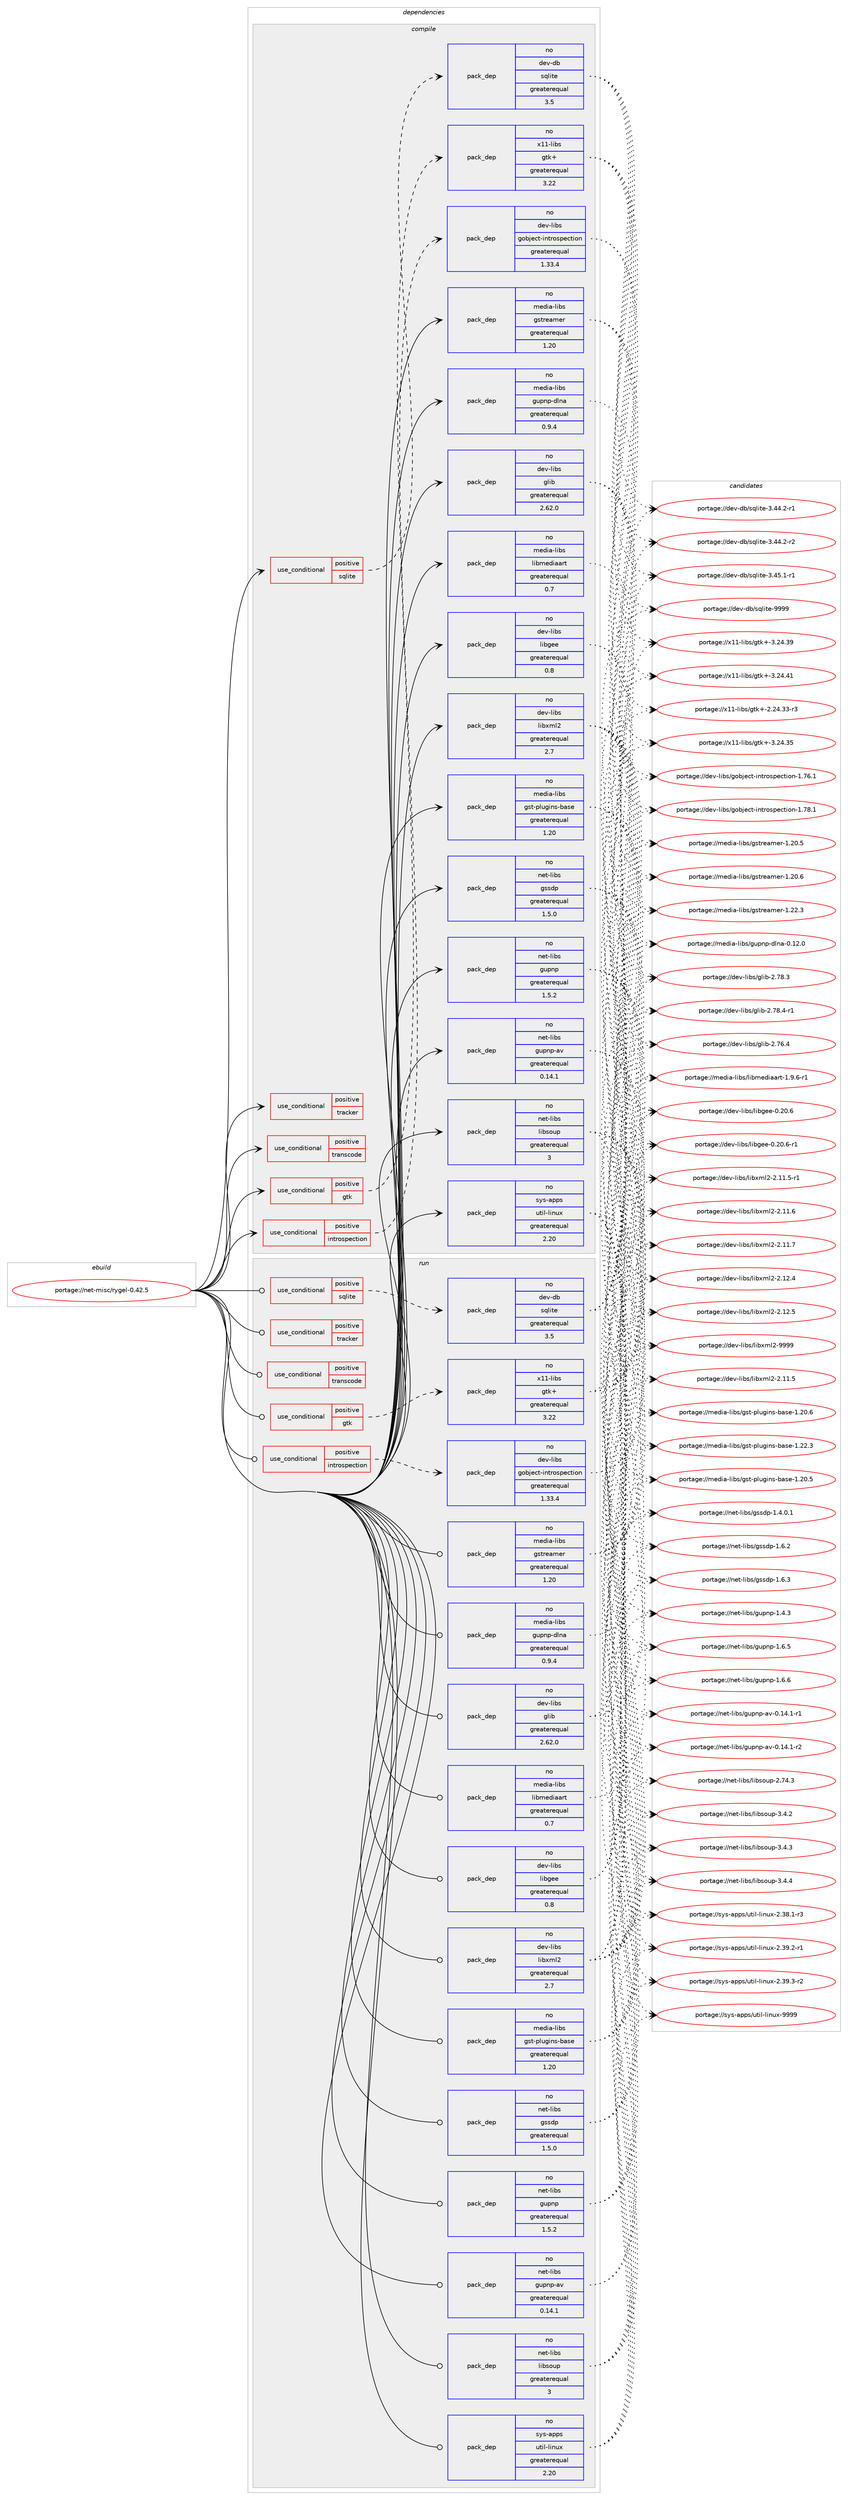 digraph prolog {

# *************
# Graph options
# *************

newrank=true;
concentrate=true;
compound=true;
graph [rankdir=LR,fontname=Helvetica,fontsize=10,ranksep=1.5];#, ranksep=2.5, nodesep=0.2];
edge  [arrowhead=vee];
node  [fontname=Helvetica,fontsize=10];

# **********
# The ebuild
# **********

subgraph cluster_leftcol {
color=gray;
rank=same;
label=<<i>ebuild</i>>;
id [label="portage://net-misc/rygel-0.42.5", color=red, width=4, href="../net-misc/rygel-0.42.5.svg"];
}

# ****************
# The dependencies
# ****************

subgraph cluster_midcol {
color=gray;
label=<<i>dependencies</i>>;
subgraph cluster_compile {
fillcolor="#eeeeee";
style=filled;
label=<<i>compile</i>>;
subgraph cond5791 {
dependency8133 [label=<<TABLE BORDER="0" CELLBORDER="1" CELLSPACING="0" CELLPADDING="4"><TR><TD ROWSPAN="3" CELLPADDING="10">use_conditional</TD></TR><TR><TD>positive</TD></TR><TR><TD>gtk</TD></TR></TABLE>>, shape=none, color=red];
subgraph pack2277 {
dependency8134 [label=<<TABLE BORDER="0" CELLBORDER="1" CELLSPACING="0" CELLPADDING="4" WIDTH="220"><TR><TD ROWSPAN="6" CELLPADDING="30">pack_dep</TD></TR><TR><TD WIDTH="110">no</TD></TR><TR><TD>x11-libs</TD></TR><TR><TD>gtk+</TD></TR><TR><TD>greaterequal</TD></TR><TR><TD>3.22</TD></TR></TABLE>>, shape=none, color=blue];
}
dependency8133:e -> dependency8134:w [weight=20,style="dashed",arrowhead="vee"];
}
id:e -> dependency8133:w [weight=20,style="solid",arrowhead="vee"];
subgraph cond5792 {
dependency8135 [label=<<TABLE BORDER="0" CELLBORDER="1" CELLSPACING="0" CELLPADDING="4"><TR><TD ROWSPAN="3" CELLPADDING="10">use_conditional</TD></TR><TR><TD>positive</TD></TR><TR><TD>introspection</TD></TR></TABLE>>, shape=none, color=red];
subgraph pack2278 {
dependency8136 [label=<<TABLE BORDER="0" CELLBORDER="1" CELLSPACING="0" CELLPADDING="4" WIDTH="220"><TR><TD ROWSPAN="6" CELLPADDING="30">pack_dep</TD></TR><TR><TD WIDTH="110">no</TD></TR><TR><TD>dev-libs</TD></TR><TR><TD>gobject-introspection</TD></TR><TR><TD>greaterequal</TD></TR><TR><TD>1.33.4</TD></TR></TABLE>>, shape=none, color=blue];
}
dependency8135:e -> dependency8136:w [weight=20,style="dashed",arrowhead="vee"];
}
id:e -> dependency8135:w [weight=20,style="solid",arrowhead="vee"];
subgraph cond5793 {
dependency8137 [label=<<TABLE BORDER="0" CELLBORDER="1" CELLSPACING="0" CELLPADDING="4"><TR><TD ROWSPAN="3" CELLPADDING="10">use_conditional</TD></TR><TR><TD>positive</TD></TR><TR><TD>sqlite</TD></TR></TABLE>>, shape=none, color=red];
subgraph pack2279 {
dependency8138 [label=<<TABLE BORDER="0" CELLBORDER="1" CELLSPACING="0" CELLPADDING="4" WIDTH="220"><TR><TD ROWSPAN="6" CELLPADDING="30">pack_dep</TD></TR><TR><TD WIDTH="110">no</TD></TR><TR><TD>dev-db</TD></TR><TR><TD>sqlite</TD></TR><TR><TD>greaterequal</TD></TR><TR><TD>3.5</TD></TR></TABLE>>, shape=none, color=blue];
}
dependency8137:e -> dependency8138:w [weight=20,style="dashed",arrowhead="vee"];
# *** BEGIN UNKNOWN DEPENDENCY TYPE (TODO) ***
# dependency8137 -> package_dependency(portage://net-misc/rygel-0.42.5,install,no,dev-libs,libunistring,none,[,,],any_same_slot,[])
# *** END UNKNOWN DEPENDENCY TYPE (TODO) ***

}
id:e -> dependency8137:w [weight=20,style="solid",arrowhead="vee"];
subgraph cond5794 {
dependency8139 [label=<<TABLE BORDER="0" CELLBORDER="1" CELLSPACING="0" CELLPADDING="4"><TR><TD ROWSPAN="3" CELLPADDING="10">use_conditional</TD></TR><TR><TD>positive</TD></TR><TR><TD>tracker</TD></TR></TABLE>>, shape=none, color=red];
# *** BEGIN UNKNOWN DEPENDENCY TYPE (TODO) ***
# dependency8139 -> package_dependency(portage://net-misc/rygel-0.42.5,install,no,app-misc,tracker,none,[,,],[slot(3),equal],[use(enable(vala),positive)])
# *** END UNKNOWN DEPENDENCY TYPE (TODO) ***

}
id:e -> dependency8139:w [weight=20,style="solid",arrowhead="vee"];
subgraph cond5795 {
dependency8140 [label=<<TABLE BORDER="0" CELLBORDER="1" CELLSPACING="0" CELLPADDING="4"><TR><TD ROWSPAN="3" CELLPADDING="10">use_conditional</TD></TR><TR><TD>positive</TD></TR><TR><TD>transcode</TD></TR></TABLE>>, shape=none, color=red];
# *** BEGIN UNKNOWN DEPENDENCY TYPE (TODO) ***
# dependency8140 -> package_dependency(portage://net-misc/rygel-0.42.5,install,no,media-libs,gst-plugins-bad,none,[,,],[slot(1.0)],[])
# *** END UNKNOWN DEPENDENCY TYPE (TODO) ***

# *** BEGIN UNKNOWN DEPENDENCY TYPE (TODO) ***
# dependency8140 -> package_dependency(portage://net-misc/rygel-0.42.5,install,no,media-plugins,gst-plugins-twolame,none,[,,],[slot(1.0)],[])
# *** END UNKNOWN DEPENDENCY TYPE (TODO) ***

# *** BEGIN UNKNOWN DEPENDENCY TYPE (TODO) ***
# dependency8140 -> package_dependency(portage://net-misc/rygel-0.42.5,install,no,media-plugins,gst-plugins-libav,none,[,,],[slot(1.0)],[])
# *** END UNKNOWN DEPENDENCY TYPE (TODO) ***

}
id:e -> dependency8140:w [weight=20,style="solid",arrowhead="vee"];
subgraph pack2280 {
dependency8141 [label=<<TABLE BORDER="0" CELLBORDER="1" CELLSPACING="0" CELLPADDING="4" WIDTH="220"><TR><TD ROWSPAN="6" CELLPADDING="30">pack_dep</TD></TR><TR><TD WIDTH="110">no</TD></TR><TR><TD>dev-libs</TD></TR><TR><TD>glib</TD></TR><TR><TD>greaterequal</TD></TR><TR><TD>2.62.0</TD></TR></TABLE>>, shape=none, color=blue];
}
id:e -> dependency8141:w [weight=20,style="solid",arrowhead="vee"];
subgraph pack2281 {
dependency8142 [label=<<TABLE BORDER="0" CELLBORDER="1" CELLSPACING="0" CELLPADDING="4" WIDTH="220"><TR><TD ROWSPAN="6" CELLPADDING="30">pack_dep</TD></TR><TR><TD WIDTH="110">no</TD></TR><TR><TD>dev-libs</TD></TR><TR><TD>libgee</TD></TR><TR><TD>greaterequal</TD></TR><TR><TD>0.8</TD></TR></TABLE>>, shape=none, color=blue];
}
id:e -> dependency8142:w [weight=20,style="solid",arrowhead="vee"];
subgraph pack2282 {
dependency8143 [label=<<TABLE BORDER="0" CELLBORDER="1" CELLSPACING="0" CELLPADDING="4" WIDTH="220"><TR><TD ROWSPAN="6" CELLPADDING="30">pack_dep</TD></TR><TR><TD WIDTH="110">no</TD></TR><TR><TD>dev-libs</TD></TR><TR><TD>libxml2</TD></TR><TR><TD>greaterequal</TD></TR><TR><TD>2.7</TD></TR></TABLE>>, shape=none, color=blue];
}
id:e -> dependency8143:w [weight=20,style="solid",arrowhead="vee"];
subgraph pack2283 {
dependency8144 [label=<<TABLE BORDER="0" CELLBORDER="1" CELLSPACING="0" CELLPADDING="4" WIDTH="220"><TR><TD ROWSPAN="6" CELLPADDING="30">pack_dep</TD></TR><TR><TD WIDTH="110">no</TD></TR><TR><TD>media-libs</TD></TR><TR><TD>gst-plugins-base</TD></TR><TR><TD>greaterequal</TD></TR><TR><TD>1.20</TD></TR></TABLE>>, shape=none, color=blue];
}
id:e -> dependency8144:w [weight=20,style="solid",arrowhead="vee"];
subgraph pack2284 {
dependency8145 [label=<<TABLE BORDER="0" CELLBORDER="1" CELLSPACING="0" CELLPADDING="4" WIDTH="220"><TR><TD ROWSPAN="6" CELLPADDING="30">pack_dep</TD></TR><TR><TD WIDTH="110">no</TD></TR><TR><TD>media-libs</TD></TR><TR><TD>gstreamer</TD></TR><TR><TD>greaterequal</TD></TR><TR><TD>1.20</TD></TR></TABLE>>, shape=none, color=blue];
}
id:e -> dependency8145:w [weight=20,style="solid",arrowhead="vee"];
# *** BEGIN UNKNOWN DEPENDENCY TYPE (TODO) ***
# id -> package_dependency(portage://net-misc/rygel-0.42.5,install,no,media-libs,gstreamer-editing-services,none,[,,],[slot(1.0)],[])
# *** END UNKNOWN DEPENDENCY TYPE (TODO) ***

subgraph pack2285 {
dependency8146 [label=<<TABLE BORDER="0" CELLBORDER="1" CELLSPACING="0" CELLPADDING="4" WIDTH="220"><TR><TD ROWSPAN="6" CELLPADDING="30">pack_dep</TD></TR><TR><TD WIDTH="110">no</TD></TR><TR><TD>media-libs</TD></TR><TR><TD>gupnp-dlna</TD></TR><TR><TD>greaterequal</TD></TR><TR><TD>0.9.4</TD></TR></TABLE>>, shape=none, color=blue];
}
id:e -> dependency8146:w [weight=20,style="solid",arrowhead="vee"];
subgraph pack2286 {
dependency8147 [label=<<TABLE BORDER="0" CELLBORDER="1" CELLSPACING="0" CELLPADDING="4" WIDTH="220"><TR><TD ROWSPAN="6" CELLPADDING="30">pack_dep</TD></TR><TR><TD WIDTH="110">no</TD></TR><TR><TD>media-libs</TD></TR><TR><TD>libmediaart</TD></TR><TR><TD>greaterequal</TD></TR><TR><TD>0.7</TD></TR></TABLE>>, shape=none, color=blue];
}
id:e -> dependency8147:w [weight=20,style="solid",arrowhead="vee"];
# *** BEGIN UNKNOWN DEPENDENCY TYPE (TODO) ***
# id -> package_dependency(portage://net-misc/rygel-0.42.5,install,no,media-plugins,gst-plugins-soup,none,[,,],[slot(1.0)],[])
# *** END UNKNOWN DEPENDENCY TYPE (TODO) ***

subgraph pack2287 {
dependency8148 [label=<<TABLE BORDER="0" CELLBORDER="1" CELLSPACING="0" CELLPADDING="4" WIDTH="220"><TR><TD ROWSPAN="6" CELLPADDING="30">pack_dep</TD></TR><TR><TD WIDTH="110">no</TD></TR><TR><TD>net-libs</TD></TR><TR><TD>gssdp</TD></TR><TR><TD>greaterequal</TD></TR><TR><TD>1.5.0</TD></TR></TABLE>>, shape=none, color=blue];
}
id:e -> dependency8148:w [weight=20,style="solid",arrowhead="vee"];
subgraph pack2288 {
dependency8149 [label=<<TABLE BORDER="0" CELLBORDER="1" CELLSPACING="0" CELLPADDING="4" WIDTH="220"><TR><TD ROWSPAN="6" CELLPADDING="30">pack_dep</TD></TR><TR><TD WIDTH="110">no</TD></TR><TR><TD>net-libs</TD></TR><TR><TD>gupnp</TD></TR><TR><TD>greaterequal</TD></TR><TR><TD>1.5.2</TD></TR></TABLE>>, shape=none, color=blue];
}
id:e -> dependency8149:w [weight=20,style="solid",arrowhead="vee"];
subgraph pack2289 {
dependency8150 [label=<<TABLE BORDER="0" CELLBORDER="1" CELLSPACING="0" CELLPADDING="4" WIDTH="220"><TR><TD ROWSPAN="6" CELLPADDING="30">pack_dep</TD></TR><TR><TD WIDTH="110">no</TD></TR><TR><TD>net-libs</TD></TR><TR><TD>gupnp-av</TD></TR><TR><TD>greaterequal</TD></TR><TR><TD>0.14.1</TD></TR></TABLE>>, shape=none, color=blue];
}
id:e -> dependency8150:w [weight=20,style="solid",arrowhead="vee"];
subgraph pack2290 {
dependency8151 [label=<<TABLE BORDER="0" CELLBORDER="1" CELLSPACING="0" CELLPADDING="4" WIDTH="220"><TR><TD ROWSPAN="6" CELLPADDING="30">pack_dep</TD></TR><TR><TD WIDTH="110">no</TD></TR><TR><TD>net-libs</TD></TR><TR><TD>libsoup</TD></TR><TR><TD>greaterequal</TD></TR><TR><TD>3</TD></TR></TABLE>>, shape=none, color=blue];
}
id:e -> dependency8151:w [weight=20,style="solid",arrowhead="vee"];
subgraph pack2291 {
dependency8152 [label=<<TABLE BORDER="0" CELLBORDER="1" CELLSPACING="0" CELLPADDING="4" WIDTH="220"><TR><TD ROWSPAN="6" CELLPADDING="30">pack_dep</TD></TR><TR><TD WIDTH="110">no</TD></TR><TR><TD>sys-apps</TD></TR><TR><TD>util-linux</TD></TR><TR><TD>greaterequal</TD></TR><TR><TD>2.20</TD></TR></TABLE>>, shape=none, color=blue];
}
id:e -> dependency8152:w [weight=20,style="solid",arrowhead="vee"];
# *** BEGIN UNKNOWN DEPENDENCY TYPE (TODO) ***
# id -> package_dependency(portage://net-misc/rygel-0.42.5,install,no,x11-libs,gdk-pixbuf,none,[,,],[slot(2)],[])
# *** END UNKNOWN DEPENDENCY TYPE (TODO) ***

# *** BEGIN UNKNOWN DEPENDENCY TYPE (TODO) ***
# id -> package_dependency(portage://net-misc/rygel-0.42.5,install,no,x11-libs,libX11,none,[,,],[],[])
# *** END UNKNOWN DEPENDENCY TYPE (TODO) ***

# *** BEGIN UNKNOWN DEPENDENCY TYPE (TODO) ***
# id -> package_dependency(portage://net-misc/rygel-0.42.5,install,no,x11-misc,shared-mime-info,none,[,,],[],[])
# *** END UNKNOWN DEPENDENCY TYPE (TODO) ***

}
subgraph cluster_compileandrun {
fillcolor="#eeeeee";
style=filled;
label=<<i>compile and run</i>>;
}
subgraph cluster_run {
fillcolor="#eeeeee";
style=filled;
label=<<i>run</i>>;
subgraph cond5796 {
dependency8153 [label=<<TABLE BORDER="0" CELLBORDER="1" CELLSPACING="0" CELLPADDING="4"><TR><TD ROWSPAN="3" CELLPADDING="10">use_conditional</TD></TR><TR><TD>positive</TD></TR><TR><TD>gtk</TD></TR></TABLE>>, shape=none, color=red];
subgraph pack2292 {
dependency8154 [label=<<TABLE BORDER="0" CELLBORDER="1" CELLSPACING="0" CELLPADDING="4" WIDTH="220"><TR><TD ROWSPAN="6" CELLPADDING="30">pack_dep</TD></TR><TR><TD WIDTH="110">no</TD></TR><TR><TD>x11-libs</TD></TR><TR><TD>gtk+</TD></TR><TR><TD>greaterequal</TD></TR><TR><TD>3.22</TD></TR></TABLE>>, shape=none, color=blue];
}
dependency8153:e -> dependency8154:w [weight=20,style="dashed",arrowhead="vee"];
}
id:e -> dependency8153:w [weight=20,style="solid",arrowhead="odot"];
subgraph cond5797 {
dependency8155 [label=<<TABLE BORDER="0" CELLBORDER="1" CELLSPACING="0" CELLPADDING="4"><TR><TD ROWSPAN="3" CELLPADDING="10">use_conditional</TD></TR><TR><TD>positive</TD></TR><TR><TD>introspection</TD></TR></TABLE>>, shape=none, color=red];
subgraph pack2293 {
dependency8156 [label=<<TABLE BORDER="0" CELLBORDER="1" CELLSPACING="0" CELLPADDING="4" WIDTH="220"><TR><TD ROWSPAN="6" CELLPADDING="30">pack_dep</TD></TR><TR><TD WIDTH="110">no</TD></TR><TR><TD>dev-libs</TD></TR><TR><TD>gobject-introspection</TD></TR><TR><TD>greaterequal</TD></TR><TR><TD>1.33.4</TD></TR></TABLE>>, shape=none, color=blue];
}
dependency8155:e -> dependency8156:w [weight=20,style="dashed",arrowhead="vee"];
}
id:e -> dependency8155:w [weight=20,style="solid",arrowhead="odot"];
subgraph cond5798 {
dependency8157 [label=<<TABLE BORDER="0" CELLBORDER="1" CELLSPACING="0" CELLPADDING="4"><TR><TD ROWSPAN="3" CELLPADDING="10">use_conditional</TD></TR><TR><TD>positive</TD></TR><TR><TD>sqlite</TD></TR></TABLE>>, shape=none, color=red];
subgraph pack2294 {
dependency8158 [label=<<TABLE BORDER="0" CELLBORDER="1" CELLSPACING="0" CELLPADDING="4" WIDTH="220"><TR><TD ROWSPAN="6" CELLPADDING="30">pack_dep</TD></TR><TR><TD WIDTH="110">no</TD></TR><TR><TD>dev-db</TD></TR><TR><TD>sqlite</TD></TR><TR><TD>greaterequal</TD></TR><TR><TD>3.5</TD></TR></TABLE>>, shape=none, color=blue];
}
dependency8157:e -> dependency8158:w [weight=20,style="dashed",arrowhead="vee"];
# *** BEGIN UNKNOWN DEPENDENCY TYPE (TODO) ***
# dependency8157 -> package_dependency(portage://net-misc/rygel-0.42.5,run,no,dev-libs,libunistring,none,[,,],any_same_slot,[])
# *** END UNKNOWN DEPENDENCY TYPE (TODO) ***

}
id:e -> dependency8157:w [weight=20,style="solid",arrowhead="odot"];
subgraph cond5799 {
dependency8159 [label=<<TABLE BORDER="0" CELLBORDER="1" CELLSPACING="0" CELLPADDING="4"><TR><TD ROWSPAN="3" CELLPADDING="10">use_conditional</TD></TR><TR><TD>positive</TD></TR><TR><TD>tracker</TD></TR></TABLE>>, shape=none, color=red];
# *** BEGIN UNKNOWN DEPENDENCY TYPE (TODO) ***
# dependency8159 -> package_dependency(portage://net-misc/rygel-0.42.5,run,no,app-misc,tracker,none,[,,],[slot(3),equal],[use(enable(vala),positive)])
# *** END UNKNOWN DEPENDENCY TYPE (TODO) ***

}
id:e -> dependency8159:w [weight=20,style="solid",arrowhead="odot"];
subgraph cond5800 {
dependency8160 [label=<<TABLE BORDER="0" CELLBORDER="1" CELLSPACING="0" CELLPADDING="4"><TR><TD ROWSPAN="3" CELLPADDING="10">use_conditional</TD></TR><TR><TD>positive</TD></TR><TR><TD>transcode</TD></TR></TABLE>>, shape=none, color=red];
# *** BEGIN UNKNOWN DEPENDENCY TYPE (TODO) ***
# dependency8160 -> package_dependency(portage://net-misc/rygel-0.42.5,run,no,media-libs,gst-plugins-bad,none,[,,],[slot(1.0)],[])
# *** END UNKNOWN DEPENDENCY TYPE (TODO) ***

# *** BEGIN UNKNOWN DEPENDENCY TYPE (TODO) ***
# dependency8160 -> package_dependency(portage://net-misc/rygel-0.42.5,run,no,media-plugins,gst-plugins-twolame,none,[,,],[slot(1.0)],[])
# *** END UNKNOWN DEPENDENCY TYPE (TODO) ***

# *** BEGIN UNKNOWN DEPENDENCY TYPE (TODO) ***
# dependency8160 -> package_dependency(portage://net-misc/rygel-0.42.5,run,no,media-plugins,gst-plugins-libav,none,[,,],[slot(1.0)],[])
# *** END UNKNOWN DEPENDENCY TYPE (TODO) ***

}
id:e -> dependency8160:w [weight=20,style="solid",arrowhead="odot"];
subgraph pack2295 {
dependency8161 [label=<<TABLE BORDER="0" CELLBORDER="1" CELLSPACING="0" CELLPADDING="4" WIDTH="220"><TR><TD ROWSPAN="6" CELLPADDING="30">pack_dep</TD></TR><TR><TD WIDTH="110">no</TD></TR><TR><TD>dev-libs</TD></TR><TR><TD>glib</TD></TR><TR><TD>greaterequal</TD></TR><TR><TD>2.62.0</TD></TR></TABLE>>, shape=none, color=blue];
}
id:e -> dependency8161:w [weight=20,style="solid",arrowhead="odot"];
subgraph pack2296 {
dependency8162 [label=<<TABLE BORDER="0" CELLBORDER="1" CELLSPACING="0" CELLPADDING="4" WIDTH="220"><TR><TD ROWSPAN="6" CELLPADDING="30">pack_dep</TD></TR><TR><TD WIDTH="110">no</TD></TR><TR><TD>dev-libs</TD></TR><TR><TD>libgee</TD></TR><TR><TD>greaterequal</TD></TR><TR><TD>0.8</TD></TR></TABLE>>, shape=none, color=blue];
}
id:e -> dependency8162:w [weight=20,style="solid",arrowhead="odot"];
subgraph pack2297 {
dependency8163 [label=<<TABLE BORDER="0" CELLBORDER="1" CELLSPACING="0" CELLPADDING="4" WIDTH="220"><TR><TD ROWSPAN="6" CELLPADDING="30">pack_dep</TD></TR><TR><TD WIDTH="110">no</TD></TR><TR><TD>dev-libs</TD></TR><TR><TD>libxml2</TD></TR><TR><TD>greaterequal</TD></TR><TR><TD>2.7</TD></TR></TABLE>>, shape=none, color=blue];
}
id:e -> dependency8163:w [weight=20,style="solid",arrowhead="odot"];
subgraph pack2298 {
dependency8164 [label=<<TABLE BORDER="0" CELLBORDER="1" CELLSPACING="0" CELLPADDING="4" WIDTH="220"><TR><TD ROWSPAN="6" CELLPADDING="30">pack_dep</TD></TR><TR><TD WIDTH="110">no</TD></TR><TR><TD>media-libs</TD></TR><TR><TD>gst-plugins-base</TD></TR><TR><TD>greaterequal</TD></TR><TR><TD>1.20</TD></TR></TABLE>>, shape=none, color=blue];
}
id:e -> dependency8164:w [weight=20,style="solid",arrowhead="odot"];
subgraph pack2299 {
dependency8165 [label=<<TABLE BORDER="0" CELLBORDER="1" CELLSPACING="0" CELLPADDING="4" WIDTH="220"><TR><TD ROWSPAN="6" CELLPADDING="30">pack_dep</TD></TR><TR><TD WIDTH="110">no</TD></TR><TR><TD>media-libs</TD></TR><TR><TD>gstreamer</TD></TR><TR><TD>greaterequal</TD></TR><TR><TD>1.20</TD></TR></TABLE>>, shape=none, color=blue];
}
id:e -> dependency8165:w [weight=20,style="solid",arrowhead="odot"];
# *** BEGIN UNKNOWN DEPENDENCY TYPE (TODO) ***
# id -> package_dependency(portage://net-misc/rygel-0.42.5,run,no,media-libs,gstreamer-editing-services,none,[,,],[slot(1.0)],[])
# *** END UNKNOWN DEPENDENCY TYPE (TODO) ***

subgraph pack2300 {
dependency8166 [label=<<TABLE BORDER="0" CELLBORDER="1" CELLSPACING="0" CELLPADDING="4" WIDTH="220"><TR><TD ROWSPAN="6" CELLPADDING="30">pack_dep</TD></TR><TR><TD WIDTH="110">no</TD></TR><TR><TD>media-libs</TD></TR><TR><TD>gupnp-dlna</TD></TR><TR><TD>greaterequal</TD></TR><TR><TD>0.9.4</TD></TR></TABLE>>, shape=none, color=blue];
}
id:e -> dependency8166:w [weight=20,style="solid",arrowhead="odot"];
subgraph pack2301 {
dependency8167 [label=<<TABLE BORDER="0" CELLBORDER="1" CELLSPACING="0" CELLPADDING="4" WIDTH="220"><TR><TD ROWSPAN="6" CELLPADDING="30">pack_dep</TD></TR><TR><TD WIDTH="110">no</TD></TR><TR><TD>media-libs</TD></TR><TR><TD>libmediaart</TD></TR><TR><TD>greaterequal</TD></TR><TR><TD>0.7</TD></TR></TABLE>>, shape=none, color=blue];
}
id:e -> dependency8167:w [weight=20,style="solid",arrowhead="odot"];
# *** BEGIN UNKNOWN DEPENDENCY TYPE (TODO) ***
# id -> package_dependency(portage://net-misc/rygel-0.42.5,run,no,media-plugins,gst-plugins-soup,none,[,,],[slot(1.0)],[])
# *** END UNKNOWN DEPENDENCY TYPE (TODO) ***

subgraph pack2302 {
dependency8168 [label=<<TABLE BORDER="0" CELLBORDER="1" CELLSPACING="0" CELLPADDING="4" WIDTH="220"><TR><TD ROWSPAN="6" CELLPADDING="30">pack_dep</TD></TR><TR><TD WIDTH="110">no</TD></TR><TR><TD>net-libs</TD></TR><TR><TD>gssdp</TD></TR><TR><TD>greaterequal</TD></TR><TR><TD>1.5.0</TD></TR></TABLE>>, shape=none, color=blue];
}
id:e -> dependency8168:w [weight=20,style="solid",arrowhead="odot"];
subgraph pack2303 {
dependency8169 [label=<<TABLE BORDER="0" CELLBORDER="1" CELLSPACING="0" CELLPADDING="4" WIDTH="220"><TR><TD ROWSPAN="6" CELLPADDING="30">pack_dep</TD></TR><TR><TD WIDTH="110">no</TD></TR><TR><TD>net-libs</TD></TR><TR><TD>gupnp</TD></TR><TR><TD>greaterequal</TD></TR><TR><TD>1.5.2</TD></TR></TABLE>>, shape=none, color=blue];
}
id:e -> dependency8169:w [weight=20,style="solid",arrowhead="odot"];
subgraph pack2304 {
dependency8170 [label=<<TABLE BORDER="0" CELLBORDER="1" CELLSPACING="0" CELLPADDING="4" WIDTH="220"><TR><TD ROWSPAN="6" CELLPADDING="30">pack_dep</TD></TR><TR><TD WIDTH="110">no</TD></TR><TR><TD>net-libs</TD></TR><TR><TD>gupnp-av</TD></TR><TR><TD>greaterequal</TD></TR><TR><TD>0.14.1</TD></TR></TABLE>>, shape=none, color=blue];
}
id:e -> dependency8170:w [weight=20,style="solid",arrowhead="odot"];
subgraph pack2305 {
dependency8171 [label=<<TABLE BORDER="0" CELLBORDER="1" CELLSPACING="0" CELLPADDING="4" WIDTH="220"><TR><TD ROWSPAN="6" CELLPADDING="30">pack_dep</TD></TR><TR><TD WIDTH="110">no</TD></TR><TR><TD>net-libs</TD></TR><TR><TD>libsoup</TD></TR><TR><TD>greaterequal</TD></TR><TR><TD>3</TD></TR></TABLE>>, shape=none, color=blue];
}
id:e -> dependency8171:w [weight=20,style="solid",arrowhead="odot"];
subgraph pack2306 {
dependency8172 [label=<<TABLE BORDER="0" CELLBORDER="1" CELLSPACING="0" CELLPADDING="4" WIDTH="220"><TR><TD ROWSPAN="6" CELLPADDING="30">pack_dep</TD></TR><TR><TD WIDTH="110">no</TD></TR><TR><TD>sys-apps</TD></TR><TR><TD>util-linux</TD></TR><TR><TD>greaterequal</TD></TR><TR><TD>2.20</TD></TR></TABLE>>, shape=none, color=blue];
}
id:e -> dependency8172:w [weight=20,style="solid",arrowhead="odot"];
# *** BEGIN UNKNOWN DEPENDENCY TYPE (TODO) ***
# id -> package_dependency(portage://net-misc/rygel-0.42.5,run,no,x11-libs,gdk-pixbuf,none,[,,],[slot(2)],[])
# *** END UNKNOWN DEPENDENCY TYPE (TODO) ***

# *** BEGIN UNKNOWN DEPENDENCY TYPE (TODO) ***
# id -> package_dependency(portage://net-misc/rygel-0.42.5,run,no,x11-libs,libX11,none,[,,],[],[])
# *** END UNKNOWN DEPENDENCY TYPE (TODO) ***

# *** BEGIN UNKNOWN DEPENDENCY TYPE (TODO) ***
# id -> package_dependency(portage://net-misc/rygel-0.42.5,run,no,x11-misc,shared-mime-info,none,[,,],[],[])
# *** END UNKNOWN DEPENDENCY TYPE (TODO) ***

}
}

# **************
# The candidates
# **************

subgraph cluster_choices {
rank=same;
color=gray;
label=<<i>candidates</i>>;

subgraph choice2277 {
color=black;
nodesep=1;
choice12049494510810598115471031161074345504650524651514511451 [label="portage://x11-libs/gtk+-2.24.33-r3", color=red, width=4,href="../x11-libs/gtk+-2.24.33-r3.svg"];
choice1204949451081059811547103116107434551465052465153 [label="portage://x11-libs/gtk+-3.24.35", color=red, width=4,href="../x11-libs/gtk+-3.24.35.svg"];
choice1204949451081059811547103116107434551465052465157 [label="portage://x11-libs/gtk+-3.24.39", color=red, width=4,href="../x11-libs/gtk+-3.24.39.svg"];
choice1204949451081059811547103116107434551465052465249 [label="portage://x11-libs/gtk+-3.24.41", color=red, width=4,href="../x11-libs/gtk+-3.24.41.svg"];
dependency8134:e -> choice12049494510810598115471031161074345504650524651514511451:w [style=dotted,weight="100"];
dependency8134:e -> choice1204949451081059811547103116107434551465052465153:w [style=dotted,weight="100"];
dependency8134:e -> choice1204949451081059811547103116107434551465052465157:w [style=dotted,weight="100"];
dependency8134:e -> choice1204949451081059811547103116107434551465052465249:w [style=dotted,weight="100"];
}
subgraph choice2278 {
color=black;
nodesep=1;
choice1001011184510810598115471031119810610199116451051101161141111151121019911610511111045494655544649 [label="portage://dev-libs/gobject-introspection-1.76.1", color=red, width=4,href="../dev-libs/gobject-introspection-1.76.1.svg"];
choice1001011184510810598115471031119810610199116451051101161141111151121019911610511111045494655564649 [label="portage://dev-libs/gobject-introspection-1.78.1", color=red, width=4,href="../dev-libs/gobject-introspection-1.78.1.svg"];
dependency8136:e -> choice1001011184510810598115471031119810610199116451051101161141111151121019911610511111045494655544649:w [style=dotted,weight="100"];
dependency8136:e -> choice1001011184510810598115471031119810610199116451051101161141111151121019911610511111045494655564649:w [style=dotted,weight="100"];
}
subgraph choice2279 {
color=black;
nodesep=1;
choice100101118451009847115113108105116101455146525246504511449 [label="portage://dev-db/sqlite-3.44.2-r1", color=red, width=4,href="../dev-db/sqlite-3.44.2-r1.svg"];
choice100101118451009847115113108105116101455146525246504511450 [label="portage://dev-db/sqlite-3.44.2-r2", color=red, width=4,href="../dev-db/sqlite-3.44.2-r2.svg"];
choice100101118451009847115113108105116101455146525346494511449 [label="portage://dev-db/sqlite-3.45.1-r1", color=red, width=4,href="../dev-db/sqlite-3.45.1-r1.svg"];
choice1001011184510098471151131081051161014557575757 [label="portage://dev-db/sqlite-9999", color=red, width=4,href="../dev-db/sqlite-9999.svg"];
dependency8138:e -> choice100101118451009847115113108105116101455146525246504511449:w [style=dotted,weight="100"];
dependency8138:e -> choice100101118451009847115113108105116101455146525246504511450:w [style=dotted,weight="100"];
dependency8138:e -> choice100101118451009847115113108105116101455146525346494511449:w [style=dotted,weight="100"];
dependency8138:e -> choice1001011184510098471151131081051161014557575757:w [style=dotted,weight="100"];
}
subgraph choice2280 {
color=black;
nodesep=1;
choice1001011184510810598115471031081059845504655544652 [label="portage://dev-libs/glib-2.76.4", color=red, width=4,href="../dev-libs/glib-2.76.4.svg"];
choice1001011184510810598115471031081059845504655564651 [label="portage://dev-libs/glib-2.78.3", color=red, width=4,href="../dev-libs/glib-2.78.3.svg"];
choice10010111845108105981154710310810598455046555646524511449 [label="portage://dev-libs/glib-2.78.4-r1", color=red, width=4,href="../dev-libs/glib-2.78.4-r1.svg"];
dependency8141:e -> choice1001011184510810598115471031081059845504655544652:w [style=dotted,weight="100"];
dependency8141:e -> choice1001011184510810598115471031081059845504655564651:w [style=dotted,weight="100"];
dependency8141:e -> choice10010111845108105981154710310810598455046555646524511449:w [style=dotted,weight="100"];
}
subgraph choice2281 {
color=black;
nodesep=1;
choice1001011184510810598115471081059810310110145484650484654 [label="portage://dev-libs/libgee-0.20.6", color=red, width=4,href="../dev-libs/libgee-0.20.6.svg"];
choice10010111845108105981154710810598103101101454846504846544511449 [label="portage://dev-libs/libgee-0.20.6-r1", color=red, width=4,href="../dev-libs/libgee-0.20.6-r1.svg"];
dependency8142:e -> choice1001011184510810598115471081059810310110145484650484654:w [style=dotted,weight="100"];
dependency8142:e -> choice10010111845108105981154710810598103101101454846504846544511449:w [style=dotted,weight="100"];
}
subgraph choice2282 {
color=black;
nodesep=1;
choice100101118451081059811547108105981201091085045504649494653 [label="portage://dev-libs/libxml2-2.11.5", color=red, width=4,href="../dev-libs/libxml2-2.11.5.svg"];
choice1001011184510810598115471081059812010910850455046494946534511449 [label="portage://dev-libs/libxml2-2.11.5-r1", color=red, width=4,href="../dev-libs/libxml2-2.11.5-r1.svg"];
choice100101118451081059811547108105981201091085045504649494654 [label="portage://dev-libs/libxml2-2.11.6", color=red, width=4,href="../dev-libs/libxml2-2.11.6.svg"];
choice100101118451081059811547108105981201091085045504649494655 [label="portage://dev-libs/libxml2-2.11.7", color=red, width=4,href="../dev-libs/libxml2-2.11.7.svg"];
choice100101118451081059811547108105981201091085045504649504652 [label="portage://dev-libs/libxml2-2.12.4", color=red, width=4,href="../dev-libs/libxml2-2.12.4.svg"];
choice100101118451081059811547108105981201091085045504649504653 [label="portage://dev-libs/libxml2-2.12.5", color=red, width=4,href="../dev-libs/libxml2-2.12.5.svg"];
choice10010111845108105981154710810598120109108504557575757 [label="portage://dev-libs/libxml2-9999", color=red, width=4,href="../dev-libs/libxml2-9999.svg"];
dependency8143:e -> choice100101118451081059811547108105981201091085045504649494653:w [style=dotted,weight="100"];
dependency8143:e -> choice1001011184510810598115471081059812010910850455046494946534511449:w [style=dotted,weight="100"];
dependency8143:e -> choice100101118451081059811547108105981201091085045504649494654:w [style=dotted,weight="100"];
dependency8143:e -> choice100101118451081059811547108105981201091085045504649494655:w [style=dotted,weight="100"];
dependency8143:e -> choice100101118451081059811547108105981201091085045504649504652:w [style=dotted,weight="100"];
dependency8143:e -> choice100101118451081059811547108105981201091085045504649504653:w [style=dotted,weight="100"];
dependency8143:e -> choice10010111845108105981154710810598120109108504557575757:w [style=dotted,weight="100"];
}
subgraph choice2283 {
color=black;
nodesep=1;
choice109101100105974510810598115471031151164511210811710310511011545989711510145494650484653 [label="portage://media-libs/gst-plugins-base-1.20.5", color=red, width=4,href="../media-libs/gst-plugins-base-1.20.5.svg"];
choice109101100105974510810598115471031151164511210811710310511011545989711510145494650484654 [label="portage://media-libs/gst-plugins-base-1.20.6", color=red, width=4,href="../media-libs/gst-plugins-base-1.20.6.svg"];
choice109101100105974510810598115471031151164511210811710310511011545989711510145494650504651 [label="portage://media-libs/gst-plugins-base-1.22.3", color=red, width=4,href="../media-libs/gst-plugins-base-1.22.3.svg"];
dependency8144:e -> choice109101100105974510810598115471031151164511210811710310511011545989711510145494650484653:w [style=dotted,weight="100"];
dependency8144:e -> choice109101100105974510810598115471031151164511210811710310511011545989711510145494650484654:w [style=dotted,weight="100"];
dependency8144:e -> choice109101100105974510810598115471031151164511210811710310511011545989711510145494650504651:w [style=dotted,weight="100"];
}
subgraph choice2284 {
color=black;
nodesep=1;
choice109101100105974510810598115471031151161141019710910111445494650484653 [label="portage://media-libs/gstreamer-1.20.5", color=red, width=4,href="../media-libs/gstreamer-1.20.5.svg"];
choice109101100105974510810598115471031151161141019710910111445494650484654 [label="portage://media-libs/gstreamer-1.20.6", color=red, width=4,href="../media-libs/gstreamer-1.20.6.svg"];
choice109101100105974510810598115471031151161141019710910111445494650504651 [label="portage://media-libs/gstreamer-1.22.3", color=red, width=4,href="../media-libs/gstreamer-1.22.3.svg"];
dependency8145:e -> choice109101100105974510810598115471031151161141019710910111445494650484653:w [style=dotted,weight="100"];
dependency8145:e -> choice109101100105974510810598115471031151161141019710910111445494650484654:w [style=dotted,weight="100"];
dependency8145:e -> choice109101100105974510810598115471031151161141019710910111445494650504651:w [style=dotted,weight="100"];
}
subgraph choice2285 {
color=black;
nodesep=1;
choice10910110010597451081059811547103117112110112451001081109745484649504648 [label="portage://media-libs/gupnp-dlna-0.12.0", color=red, width=4,href="../media-libs/gupnp-dlna-0.12.0.svg"];
dependency8146:e -> choice10910110010597451081059811547103117112110112451001081109745484649504648:w [style=dotted,weight="100"];
}
subgraph choice2286 {
color=black;
nodesep=1;
choice109101100105974510810598115471081059810910110010597971141164549465746544511449 [label="portage://media-libs/libmediaart-1.9.6-r1", color=red, width=4,href="../media-libs/libmediaart-1.9.6-r1.svg"];
dependency8147:e -> choice109101100105974510810598115471081059810910110010597971141164549465746544511449:w [style=dotted,weight="100"];
}
subgraph choice2287 {
color=black;
nodesep=1;
choice1101011164510810598115471031151151001124549465246484649 [label="portage://net-libs/gssdp-1.4.0.1", color=red, width=4,href="../net-libs/gssdp-1.4.0.1.svg"];
choice110101116451081059811547103115115100112454946544650 [label="portage://net-libs/gssdp-1.6.2", color=red, width=4,href="../net-libs/gssdp-1.6.2.svg"];
choice110101116451081059811547103115115100112454946544651 [label="portage://net-libs/gssdp-1.6.3", color=red, width=4,href="../net-libs/gssdp-1.6.3.svg"];
dependency8148:e -> choice1101011164510810598115471031151151001124549465246484649:w [style=dotted,weight="100"];
dependency8148:e -> choice110101116451081059811547103115115100112454946544650:w [style=dotted,weight="100"];
dependency8148:e -> choice110101116451081059811547103115115100112454946544651:w [style=dotted,weight="100"];
}
subgraph choice2288 {
color=black;
nodesep=1;
choice110101116451081059811547103117112110112454946524651 [label="portage://net-libs/gupnp-1.4.3", color=red, width=4,href="../net-libs/gupnp-1.4.3.svg"];
choice110101116451081059811547103117112110112454946544653 [label="portage://net-libs/gupnp-1.6.5", color=red, width=4,href="../net-libs/gupnp-1.6.5.svg"];
choice110101116451081059811547103117112110112454946544654 [label="portage://net-libs/gupnp-1.6.6", color=red, width=4,href="../net-libs/gupnp-1.6.6.svg"];
dependency8149:e -> choice110101116451081059811547103117112110112454946524651:w [style=dotted,weight="100"];
dependency8149:e -> choice110101116451081059811547103117112110112454946544653:w [style=dotted,weight="100"];
dependency8149:e -> choice110101116451081059811547103117112110112454946544654:w [style=dotted,weight="100"];
}
subgraph choice2289 {
color=black;
nodesep=1;
choice1101011164510810598115471031171121101124597118454846495246494511449 [label="portage://net-libs/gupnp-av-0.14.1-r1", color=red, width=4,href="../net-libs/gupnp-av-0.14.1-r1.svg"];
choice1101011164510810598115471031171121101124597118454846495246494511450 [label="portage://net-libs/gupnp-av-0.14.1-r2", color=red, width=4,href="../net-libs/gupnp-av-0.14.1-r2.svg"];
dependency8150:e -> choice1101011164510810598115471031171121101124597118454846495246494511449:w [style=dotted,weight="100"];
dependency8150:e -> choice1101011164510810598115471031171121101124597118454846495246494511450:w [style=dotted,weight="100"];
}
subgraph choice2290 {
color=black;
nodesep=1;
choice1101011164510810598115471081059811511111711245504655524651 [label="portage://net-libs/libsoup-2.74.3", color=red, width=4,href="../net-libs/libsoup-2.74.3.svg"];
choice11010111645108105981154710810598115111117112455146524650 [label="portage://net-libs/libsoup-3.4.2", color=red, width=4,href="../net-libs/libsoup-3.4.2.svg"];
choice11010111645108105981154710810598115111117112455146524651 [label="portage://net-libs/libsoup-3.4.3", color=red, width=4,href="../net-libs/libsoup-3.4.3.svg"];
choice11010111645108105981154710810598115111117112455146524652 [label="portage://net-libs/libsoup-3.4.4", color=red, width=4,href="../net-libs/libsoup-3.4.4.svg"];
dependency8151:e -> choice1101011164510810598115471081059811511111711245504655524651:w [style=dotted,weight="100"];
dependency8151:e -> choice11010111645108105981154710810598115111117112455146524650:w [style=dotted,weight="100"];
dependency8151:e -> choice11010111645108105981154710810598115111117112455146524651:w [style=dotted,weight="100"];
dependency8151:e -> choice11010111645108105981154710810598115111117112455146524652:w [style=dotted,weight="100"];
}
subgraph choice2291 {
color=black;
nodesep=1;
choice11512111545971121121154711711610510845108105110117120455046515646494511451 [label="portage://sys-apps/util-linux-2.38.1-r3", color=red, width=4,href="../sys-apps/util-linux-2.38.1-r3.svg"];
choice11512111545971121121154711711610510845108105110117120455046515746504511449 [label="portage://sys-apps/util-linux-2.39.2-r1", color=red, width=4,href="../sys-apps/util-linux-2.39.2-r1.svg"];
choice11512111545971121121154711711610510845108105110117120455046515746514511450 [label="portage://sys-apps/util-linux-2.39.3-r2", color=red, width=4,href="../sys-apps/util-linux-2.39.3-r2.svg"];
choice115121115459711211211547117116105108451081051101171204557575757 [label="portage://sys-apps/util-linux-9999", color=red, width=4,href="../sys-apps/util-linux-9999.svg"];
dependency8152:e -> choice11512111545971121121154711711610510845108105110117120455046515646494511451:w [style=dotted,weight="100"];
dependency8152:e -> choice11512111545971121121154711711610510845108105110117120455046515746504511449:w [style=dotted,weight="100"];
dependency8152:e -> choice11512111545971121121154711711610510845108105110117120455046515746514511450:w [style=dotted,weight="100"];
dependency8152:e -> choice115121115459711211211547117116105108451081051101171204557575757:w [style=dotted,weight="100"];
}
subgraph choice2292 {
color=black;
nodesep=1;
choice12049494510810598115471031161074345504650524651514511451 [label="portage://x11-libs/gtk+-2.24.33-r3", color=red, width=4,href="../x11-libs/gtk+-2.24.33-r3.svg"];
choice1204949451081059811547103116107434551465052465153 [label="portage://x11-libs/gtk+-3.24.35", color=red, width=4,href="../x11-libs/gtk+-3.24.35.svg"];
choice1204949451081059811547103116107434551465052465157 [label="portage://x11-libs/gtk+-3.24.39", color=red, width=4,href="../x11-libs/gtk+-3.24.39.svg"];
choice1204949451081059811547103116107434551465052465249 [label="portage://x11-libs/gtk+-3.24.41", color=red, width=4,href="../x11-libs/gtk+-3.24.41.svg"];
dependency8154:e -> choice12049494510810598115471031161074345504650524651514511451:w [style=dotted,weight="100"];
dependency8154:e -> choice1204949451081059811547103116107434551465052465153:w [style=dotted,weight="100"];
dependency8154:e -> choice1204949451081059811547103116107434551465052465157:w [style=dotted,weight="100"];
dependency8154:e -> choice1204949451081059811547103116107434551465052465249:w [style=dotted,weight="100"];
}
subgraph choice2293 {
color=black;
nodesep=1;
choice1001011184510810598115471031119810610199116451051101161141111151121019911610511111045494655544649 [label="portage://dev-libs/gobject-introspection-1.76.1", color=red, width=4,href="../dev-libs/gobject-introspection-1.76.1.svg"];
choice1001011184510810598115471031119810610199116451051101161141111151121019911610511111045494655564649 [label="portage://dev-libs/gobject-introspection-1.78.1", color=red, width=4,href="../dev-libs/gobject-introspection-1.78.1.svg"];
dependency8156:e -> choice1001011184510810598115471031119810610199116451051101161141111151121019911610511111045494655544649:w [style=dotted,weight="100"];
dependency8156:e -> choice1001011184510810598115471031119810610199116451051101161141111151121019911610511111045494655564649:w [style=dotted,weight="100"];
}
subgraph choice2294 {
color=black;
nodesep=1;
choice100101118451009847115113108105116101455146525246504511449 [label="portage://dev-db/sqlite-3.44.2-r1", color=red, width=4,href="../dev-db/sqlite-3.44.2-r1.svg"];
choice100101118451009847115113108105116101455146525246504511450 [label="portage://dev-db/sqlite-3.44.2-r2", color=red, width=4,href="../dev-db/sqlite-3.44.2-r2.svg"];
choice100101118451009847115113108105116101455146525346494511449 [label="portage://dev-db/sqlite-3.45.1-r1", color=red, width=4,href="../dev-db/sqlite-3.45.1-r1.svg"];
choice1001011184510098471151131081051161014557575757 [label="portage://dev-db/sqlite-9999", color=red, width=4,href="../dev-db/sqlite-9999.svg"];
dependency8158:e -> choice100101118451009847115113108105116101455146525246504511449:w [style=dotted,weight="100"];
dependency8158:e -> choice100101118451009847115113108105116101455146525246504511450:w [style=dotted,weight="100"];
dependency8158:e -> choice100101118451009847115113108105116101455146525346494511449:w [style=dotted,weight="100"];
dependency8158:e -> choice1001011184510098471151131081051161014557575757:w [style=dotted,weight="100"];
}
subgraph choice2295 {
color=black;
nodesep=1;
choice1001011184510810598115471031081059845504655544652 [label="portage://dev-libs/glib-2.76.4", color=red, width=4,href="../dev-libs/glib-2.76.4.svg"];
choice1001011184510810598115471031081059845504655564651 [label="portage://dev-libs/glib-2.78.3", color=red, width=4,href="../dev-libs/glib-2.78.3.svg"];
choice10010111845108105981154710310810598455046555646524511449 [label="portage://dev-libs/glib-2.78.4-r1", color=red, width=4,href="../dev-libs/glib-2.78.4-r1.svg"];
dependency8161:e -> choice1001011184510810598115471031081059845504655544652:w [style=dotted,weight="100"];
dependency8161:e -> choice1001011184510810598115471031081059845504655564651:w [style=dotted,weight="100"];
dependency8161:e -> choice10010111845108105981154710310810598455046555646524511449:w [style=dotted,weight="100"];
}
subgraph choice2296 {
color=black;
nodesep=1;
choice1001011184510810598115471081059810310110145484650484654 [label="portage://dev-libs/libgee-0.20.6", color=red, width=4,href="../dev-libs/libgee-0.20.6.svg"];
choice10010111845108105981154710810598103101101454846504846544511449 [label="portage://dev-libs/libgee-0.20.6-r1", color=red, width=4,href="../dev-libs/libgee-0.20.6-r1.svg"];
dependency8162:e -> choice1001011184510810598115471081059810310110145484650484654:w [style=dotted,weight="100"];
dependency8162:e -> choice10010111845108105981154710810598103101101454846504846544511449:w [style=dotted,weight="100"];
}
subgraph choice2297 {
color=black;
nodesep=1;
choice100101118451081059811547108105981201091085045504649494653 [label="portage://dev-libs/libxml2-2.11.5", color=red, width=4,href="../dev-libs/libxml2-2.11.5.svg"];
choice1001011184510810598115471081059812010910850455046494946534511449 [label="portage://dev-libs/libxml2-2.11.5-r1", color=red, width=4,href="../dev-libs/libxml2-2.11.5-r1.svg"];
choice100101118451081059811547108105981201091085045504649494654 [label="portage://dev-libs/libxml2-2.11.6", color=red, width=4,href="../dev-libs/libxml2-2.11.6.svg"];
choice100101118451081059811547108105981201091085045504649494655 [label="portage://dev-libs/libxml2-2.11.7", color=red, width=4,href="../dev-libs/libxml2-2.11.7.svg"];
choice100101118451081059811547108105981201091085045504649504652 [label="portage://dev-libs/libxml2-2.12.4", color=red, width=4,href="../dev-libs/libxml2-2.12.4.svg"];
choice100101118451081059811547108105981201091085045504649504653 [label="portage://dev-libs/libxml2-2.12.5", color=red, width=4,href="../dev-libs/libxml2-2.12.5.svg"];
choice10010111845108105981154710810598120109108504557575757 [label="portage://dev-libs/libxml2-9999", color=red, width=4,href="../dev-libs/libxml2-9999.svg"];
dependency8163:e -> choice100101118451081059811547108105981201091085045504649494653:w [style=dotted,weight="100"];
dependency8163:e -> choice1001011184510810598115471081059812010910850455046494946534511449:w [style=dotted,weight="100"];
dependency8163:e -> choice100101118451081059811547108105981201091085045504649494654:w [style=dotted,weight="100"];
dependency8163:e -> choice100101118451081059811547108105981201091085045504649494655:w [style=dotted,weight="100"];
dependency8163:e -> choice100101118451081059811547108105981201091085045504649504652:w [style=dotted,weight="100"];
dependency8163:e -> choice100101118451081059811547108105981201091085045504649504653:w [style=dotted,weight="100"];
dependency8163:e -> choice10010111845108105981154710810598120109108504557575757:w [style=dotted,weight="100"];
}
subgraph choice2298 {
color=black;
nodesep=1;
choice109101100105974510810598115471031151164511210811710310511011545989711510145494650484653 [label="portage://media-libs/gst-plugins-base-1.20.5", color=red, width=4,href="../media-libs/gst-plugins-base-1.20.5.svg"];
choice109101100105974510810598115471031151164511210811710310511011545989711510145494650484654 [label="portage://media-libs/gst-plugins-base-1.20.6", color=red, width=4,href="../media-libs/gst-plugins-base-1.20.6.svg"];
choice109101100105974510810598115471031151164511210811710310511011545989711510145494650504651 [label="portage://media-libs/gst-plugins-base-1.22.3", color=red, width=4,href="../media-libs/gst-plugins-base-1.22.3.svg"];
dependency8164:e -> choice109101100105974510810598115471031151164511210811710310511011545989711510145494650484653:w [style=dotted,weight="100"];
dependency8164:e -> choice109101100105974510810598115471031151164511210811710310511011545989711510145494650484654:w [style=dotted,weight="100"];
dependency8164:e -> choice109101100105974510810598115471031151164511210811710310511011545989711510145494650504651:w [style=dotted,weight="100"];
}
subgraph choice2299 {
color=black;
nodesep=1;
choice109101100105974510810598115471031151161141019710910111445494650484653 [label="portage://media-libs/gstreamer-1.20.5", color=red, width=4,href="../media-libs/gstreamer-1.20.5.svg"];
choice109101100105974510810598115471031151161141019710910111445494650484654 [label="portage://media-libs/gstreamer-1.20.6", color=red, width=4,href="../media-libs/gstreamer-1.20.6.svg"];
choice109101100105974510810598115471031151161141019710910111445494650504651 [label="portage://media-libs/gstreamer-1.22.3", color=red, width=4,href="../media-libs/gstreamer-1.22.3.svg"];
dependency8165:e -> choice109101100105974510810598115471031151161141019710910111445494650484653:w [style=dotted,weight="100"];
dependency8165:e -> choice109101100105974510810598115471031151161141019710910111445494650484654:w [style=dotted,weight="100"];
dependency8165:e -> choice109101100105974510810598115471031151161141019710910111445494650504651:w [style=dotted,weight="100"];
}
subgraph choice2300 {
color=black;
nodesep=1;
choice10910110010597451081059811547103117112110112451001081109745484649504648 [label="portage://media-libs/gupnp-dlna-0.12.0", color=red, width=4,href="../media-libs/gupnp-dlna-0.12.0.svg"];
dependency8166:e -> choice10910110010597451081059811547103117112110112451001081109745484649504648:w [style=dotted,weight="100"];
}
subgraph choice2301 {
color=black;
nodesep=1;
choice109101100105974510810598115471081059810910110010597971141164549465746544511449 [label="portage://media-libs/libmediaart-1.9.6-r1", color=red, width=4,href="../media-libs/libmediaart-1.9.6-r1.svg"];
dependency8167:e -> choice109101100105974510810598115471081059810910110010597971141164549465746544511449:w [style=dotted,weight="100"];
}
subgraph choice2302 {
color=black;
nodesep=1;
choice1101011164510810598115471031151151001124549465246484649 [label="portage://net-libs/gssdp-1.4.0.1", color=red, width=4,href="../net-libs/gssdp-1.4.0.1.svg"];
choice110101116451081059811547103115115100112454946544650 [label="portage://net-libs/gssdp-1.6.2", color=red, width=4,href="../net-libs/gssdp-1.6.2.svg"];
choice110101116451081059811547103115115100112454946544651 [label="portage://net-libs/gssdp-1.6.3", color=red, width=4,href="../net-libs/gssdp-1.6.3.svg"];
dependency8168:e -> choice1101011164510810598115471031151151001124549465246484649:w [style=dotted,weight="100"];
dependency8168:e -> choice110101116451081059811547103115115100112454946544650:w [style=dotted,weight="100"];
dependency8168:e -> choice110101116451081059811547103115115100112454946544651:w [style=dotted,weight="100"];
}
subgraph choice2303 {
color=black;
nodesep=1;
choice110101116451081059811547103117112110112454946524651 [label="portage://net-libs/gupnp-1.4.3", color=red, width=4,href="../net-libs/gupnp-1.4.3.svg"];
choice110101116451081059811547103117112110112454946544653 [label="portage://net-libs/gupnp-1.6.5", color=red, width=4,href="../net-libs/gupnp-1.6.5.svg"];
choice110101116451081059811547103117112110112454946544654 [label="portage://net-libs/gupnp-1.6.6", color=red, width=4,href="../net-libs/gupnp-1.6.6.svg"];
dependency8169:e -> choice110101116451081059811547103117112110112454946524651:w [style=dotted,weight="100"];
dependency8169:e -> choice110101116451081059811547103117112110112454946544653:w [style=dotted,weight="100"];
dependency8169:e -> choice110101116451081059811547103117112110112454946544654:w [style=dotted,weight="100"];
}
subgraph choice2304 {
color=black;
nodesep=1;
choice1101011164510810598115471031171121101124597118454846495246494511449 [label="portage://net-libs/gupnp-av-0.14.1-r1", color=red, width=4,href="../net-libs/gupnp-av-0.14.1-r1.svg"];
choice1101011164510810598115471031171121101124597118454846495246494511450 [label="portage://net-libs/gupnp-av-0.14.1-r2", color=red, width=4,href="../net-libs/gupnp-av-0.14.1-r2.svg"];
dependency8170:e -> choice1101011164510810598115471031171121101124597118454846495246494511449:w [style=dotted,weight="100"];
dependency8170:e -> choice1101011164510810598115471031171121101124597118454846495246494511450:w [style=dotted,weight="100"];
}
subgraph choice2305 {
color=black;
nodesep=1;
choice1101011164510810598115471081059811511111711245504655524651 [label="portage://net-libs/libsoup-2.74.3", color=red, width=4,href="../net-libs/libsoup-2.74.3.svg"];
choice11010111645108105981154710810598115111117112455146524650 [label="portage://net-libs/libsoup-3.4.2", color=red, width=4,href="../net-libs/libsoup-3.4.2.svg"];
choice11010111645108105981154710810598115111117112455146524651 [label="portage://net-libs/libsoup-3.4.3", color=red, width=4,href="../net-libs/libsoup-3.4.3.svg"];
choice11010111645108105981154710810598115111117112455146524652 [label="portage://net-libs/libsoup-3.4.4", color=red, width=4,href="../net-libs/libsoup-3.4.4.svg"];
dependency8171:e -> choice1101011164510810598115471081059811511111711245504655524651:w [style=dotted,weight="100"];
dependency8171:e -> choice11010111645108105981154710810598115111117112455146524650:w [style=dotted,weight="100"];
dependency8171:e -> choice11010111645108105981154710810598115111117112455146524651:w [style=dotted,weight="100"];
dependency8171:e -> choice11010111645108105981154710810598115111117112455146524652:w [style=dotted,weight="100"];
}
subgraph choice2306 {
color=black;
nodesep=1;
choice11512111545971121121154711711610510845108105110117120455046515646494511451 [label="portage://sys-apps/util-linux-2.38.1-r3", color=red, width=4,href="../sys-apps/util-linux-2.38.1-r3.svg"];
choice11512111545971121121154711711610510845108105110117120455046515746504511449 [label="portage://sys-apps/util-linux-2.39.2-r1", color=red, width=4,href="../sys-apps/util-linux-2.39.2-r1.svg"];
choice11512111545971121121154711711610510845108105110117120455046515746514511450 [label="portage://sys-apps/util-linux-2.39.3-r2", color=red, width=4,href="../sys-apps/util-linux-2.39.3-r2.svg"];
choice115121115459711211211547117116105108451081051101171204557575757 [label="portage://sys-apps/util-linux-9999", color=red, width=4,href="../sys-apps/util-linux-9999.svg"];
dependency8172:e -> choice11512111545971121121154711711610510845108105110117120455046515646494511451:w [style=dotted,weight="100"];
dependency8172:e -> choice11512111545971121121154711711610510845108105110117120455046515746504511449:w [style=dotted,weight="100"];
dependency8172:e -> choice11512111545971121121154711711610510845108105110117120455046515746514511450:w [style=dotted,weight="100"];
dependency8172:e -> choice115121115459711211211547117116105108451081051101171204557575757:w [style=dotted,weight="100"];
}
}

}
